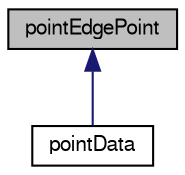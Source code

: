 digraph "pointEdgePoint"
{
  bgcolor="transparent";
  edge [fontname="FreeSans",fontsize="10",labelfontname="FreeSans",labelfontsize="10"];
  node [fontname="FreeSans",fontsize="10",shape=record];
  Node0 [label="pointEdgePoint",height=0.2,width=0.4,color="black", fillcolor="grey75", style="filled", fontcolor="black"];
  Node0 -> Node1 [dir="back",color="midnightblue",fontsize="10",style="solid",fontname="FreeSans"];
  Node1 [label="pointData",height=0.2,width=0.4,color="black",URL="$a24634.html",tooltip="Variant of pointEdgePoint with some transported additional data. WIP - should be templated on data li..."];
}
